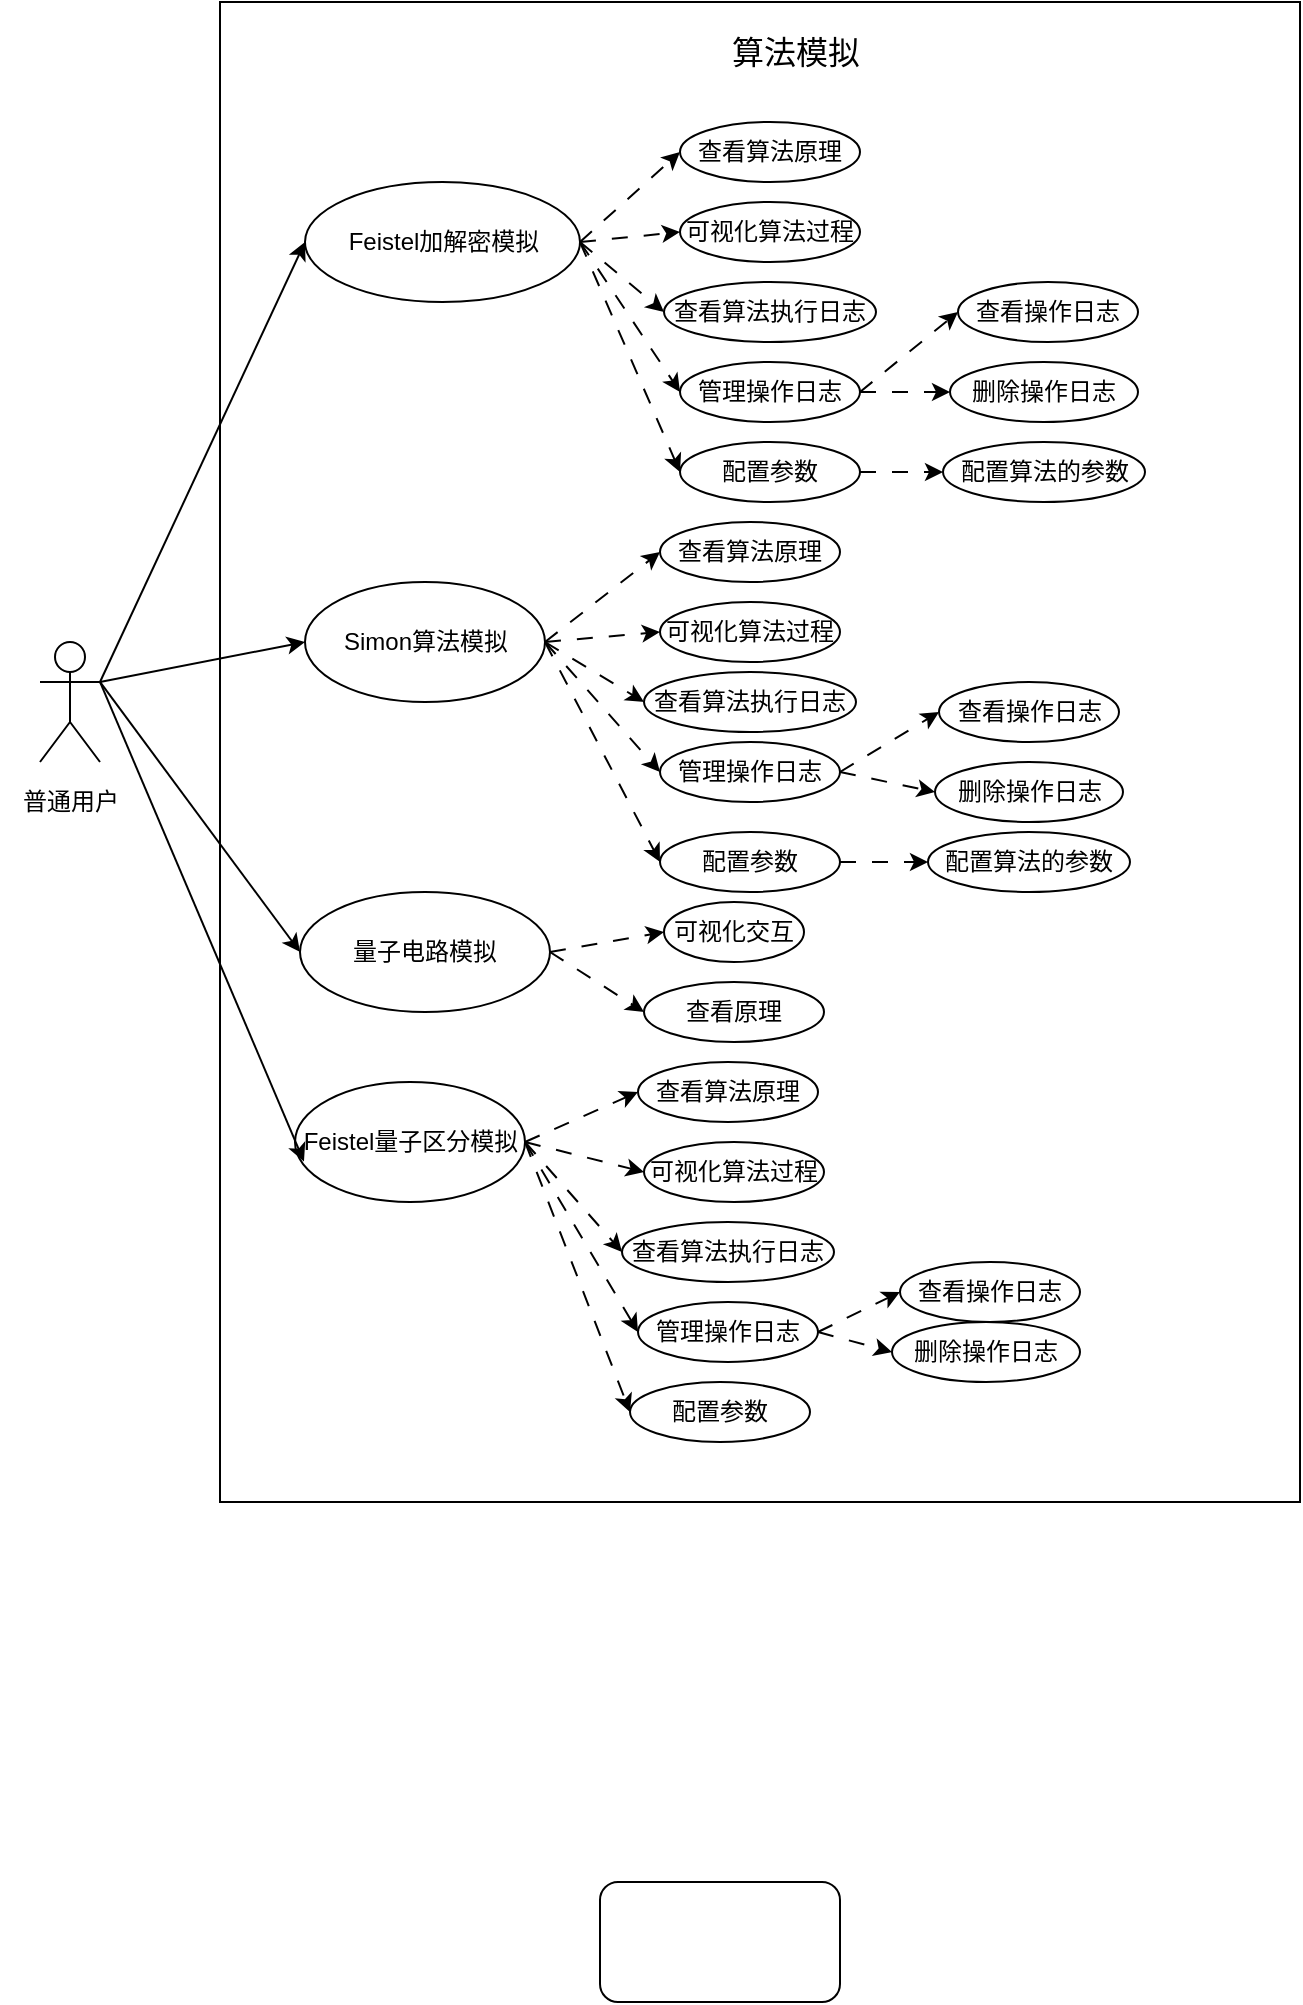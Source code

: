<mxfile version="27.0.3">
  <diagram name="第 1 页" id="GrUcSBV1LmxB_Zs4OytL">
    <mxGraphModel dx="1042" dy="570" grid="1" gridSize="10" guides="1" tooltips="1" connect="1" arrows="1" fold="1" page="1" pageScale="1" pageWidth="827" pageHeight="1169" math="0" shadow="0">
      <root>
        <mxCell id="0" />
        <mxCell id="1" parent="0" />
        <mxCell id="OocoSpa-wpcWeA7U1L3y-1" value="普通用户" style="text;html=1;align=center;verticalAlign=middle;resizable=0;points=[];autosize=1;strokeColor=none;fillColor=none;" vertex="1" parent="1">
          <mxGeometry x="50" y="385" width="70" height="30" as="geometry" />
        </mxCell>
        <mxCell id="OocoSpa-wpcWeA7U1L3y-2" value="" style="rounded=0;whiteSpace=wrap;html=1;" vertex="1" parent="1">
          <mxGeometry x="160" width="540" height="750" as="geometry" />
        </mxCell>
        <mxCell id="OocoSpa-wpcWeA7U1L3y-3" style="rounded=0;orthogonalLoop=1;jettySize=auto;html=1;exitX=1;exitY=0.333;exitDx=0;exitDy=0;exitPerimeter=0;entryX=0;entryY=0.5;entryDx=0;entryDy=0;" edge="1" parent="1" source="OocoSpa-wpcWeA7U1L3y-7" target="OocoSpa-wpcWeA7U1L3y-9">
          <mxGeometry relative="1" as="geometry" />
        </mxCell>
        <mxCell id="OocoSpa-wpcWeA7U1L3y-4" style="rounded=0;orthogonalLoop=1;jettySize=auto;html=1;exitX=1;exitY=0.333;exitDx=0;exitDy=0;exitPerimeter=0;entryX=0;entryY=0.5;entryDx=0;entryDy=0;" edge="1" parent="1" source="OocoSpa-wpcWeA7U1L3y-7" target="OocoSpa-wpcWeA7U1L3y-12">
          <mxGeometry relative="1" as="geometry" />
        </mxCell>
        <mxCell id="OocoSpa-wpcWeA7U1L3y-5" style="rounded=0;orthogonalLoop=1;jettySize=auto;html=1;exitX=1;exitY=0.333;exitDx=0;exitDy=0;exitPerimeter=0;entryX=0;entryY=0.5;entryDx=0;entryDy=0;" edge="1" parent="1" source="OocoSpa-wpcWeA7U1L3y-7" target="OocoSpa-wpcWeA7U1L3y-15">
          <mxGeometry relative="1" as="geometry" />
        </mxCell>
        <mxCell id="OocoSpa-wpcWeA7U1L3y-7" value="Actor" style="shape=umlActor;verticalLabelPosition=bottom;verticalAlign=top;html=1;outlineConnect=0;fontColor=none;noLabel=1;" vertex="1" parent="1">
          <mxGeometry x="70" y="320" width="30" height="60" as="geometry" />
        </mxCell>
        <mxCell id="OocoSpa-wpcWeA7U1L3y-49" style="rounded=0;orthogonalLoop=1;jettySize=auto;html=1;exitX=1;exitY=0.5;exitDx=0;exitDy=0;entryX=0;entryY=0.5;entryDx=0;entryDy=0;dashed=1;dashPattern=8 8;" edge="1" parent="1" source="OocoSpa-wpcWeA7U1L3y-9" target="OocoSpa-wpcWeA7U1L3y-26">
          <mxGeometry relative="1" as="geometry" />
        </mxCell>
        <mxCell id="OocoSpa-wpcWeA7U1L3y-50" style="rounded=0;orthogonalLoop=1;jettySize=auto;html=1;exitX=1;exitY=0.5;exitDx=0;exitDy=0;entryX=0;entryY=0.5;entryDx=0;entryDy=0;dashed=1;dashPattern=8 8;" edge="1" parent="1" source="OocoSpa-wpcWeA7U1L3y-9" target="OocoSpa-wpcWeA7U1L3y-27">
          <mxGeometry relative="1" as="geometry" />
        </mxCell>
        <mxCell id="OocoSpa-wpcWeA7U1L3y-51" style="rounded=0;orthogonalLoop=1;jettySize=auto;html=1;exitX=1;exitY=0.5;exitDx=0;exitDy=0;entryX=0;entryY=0.5;entryDx=0;entryDy=0;dashed=1;dashPattern=8 8;" edge="1" parent="1" source="OocoSpa-wpcWeA7U1L3y-9" target="OocoSpa-wpcWeA7U1L3y-22">
          <mxGeometry relative="1" as="geometry" />
        </mxCell>
        <mxCell id="OocoSpa-wpcWeA7U1L3y-52" style="rounded=0;orthogonalLoop=1;jettySize=auto;html=1;exitX=1;exitY=0.5;exitDx=0;exitDy=0;entryX=0;entryY=0.5;entryDx=0;entryDy=0;dashed=1;dashPattern=8 8;" edge="1" parent="1" source="OocoSpa-wpcWeA7U1L3y-9" target="OocoSpa-wpcWeA7U1L3y-30">
          <mxGeometry relative="1" as="geometry" />
        </mxCell>
        <mxCell id="OocoSpa-wpcWeA7U1L3y-53" style="rounded=0;orthogonalLoop=1;jettySize=auto;html=1;exitX=1;exitY=0.5;exitDx=0;exitDy=0;entryX=0;entryY=0.5;entryDx=0;entryDy=0;dashed=1;dashPattern=8 8;" edge="1" parent="1" source="OocoSpa-wpcWeA7U1L3y-9" target="OocoSpa-wpcWeA7U1L3y-25">
          <mxGeometry relative="1" as="geometry" />
        </mxCell>
        <mxCell id="OocoSpa-wpcWeA7U1L3y-9" value="Feistel加解密模拟" style="ellipse;whiteSpace=wrap;html=1;" vertex="1" parent="1">
          <mxGeometry x="202.5" y="90" width="137.5" height="60" as="geometry" />
        </mxCell>
        <mxCell id="OocoSpa-wpcWeA7U1L3y-66" style="rounded=0;orthogonalLoop=1;jettySize=auto;html=1;exitX=1;exitY=0.5;exitDx=0;exitDy=0;entryX=0;entryY=0.5;entryDx=0;entryDy=0;dashed=1;dashPattern=8 8;" edge="1" parent="1" source="OocoSpa-wpcWeA7U1L3y-12" target="OocoSpa-wpcWeA7U1L3y-58">
          <mxGeometry relative="1" as="geometry" />
        </mxCell>
        <mxCell id="OocoSpa-wpcWeA7U1L3y-67" style="rounded=0;orthogonalLoop=1;jettySize=auto;html=1;exitX=1;exitY=0.5;exitDx=0;exitDy=0;entryX=0;entryY=0.5;entryDx=0;entryDy=0;dashed=1;dashPattern=8 8;" edge="1" parent="1" source="OocoSpa-wpcWeA7U1L3y-12" target="OocoSpa-wpcWeA7U1L3y-59">
          <mxGeometry relative="1" as="geometry" />
        </mxCell>
        <mxCell id="OocoSpa-wpcWeA7U1L3y-68" style="rounded=0;orthogonalLoop=1;jettySize=auto;html=1;exitX=1;exitY=0.5;exitDx=0;exitDy=0;entryX=0;entryY=0.5;entryDx=0;entryDy=0;dashed=1;dashPattern=8 8;" edge="1" parent="1" source="OocoSpa-wpcWeA7U1L3y-12" target="OocoSpa-wpcWeA7U1L3y-60">
          <mxGeometry relative="1" as="geometry" />
        </mxCell>
        <mxCell id="OocoSpa-wpcWeA7U1L3y-69" style="rounded=0;orthogonalLoop=1;jettySize=auto;html=1;exitX=1;exitY=0.5;exitDx=0;exitDy=0;entryX=0;entryY=0.5;entryDx=0;entryDy=0;dashed=1;dashPattern=8 8;" edge="1" parent="1" source="OocoSpa-wpcWeA7U1L3y-12" target="OocoSpa-wpcWeA7U1L3y-61">
          <mxGeometry relative="1" as="geometry" />
        </mxCell>
        <mxCell id="OocoSpa-wpcWeA7U1L3y-70" style="rounded=0;orthogonalLoop=1;jettySize=auto;html=1;exitX=1;exitY=0.5;exitDx=0;exitDy=0;entryX=0;entryY=0.5;entryDx=0;entryDy=0;dashed=1;dashPattern=8 8;" edge="1" parent="1" source="OocoSpa-wpcWeA7U1L3y-12" target="OocoSpa-wpcWeA7U1L3y-62">
          <mxGeometry relative="1" as="geometry" />
        </mxCell>
        <mxCell id="OocoSpa-wpcWeA7U1L3y-12" value="Simon算法模拟" style="ellipse;whiteSpace=wrap;html=1;" vertex="1" parent="1">
          <mxGeometry x="202.5" y="290" width="120" height="60" as="geometry" />
        </mxCell>
        <mxCell id="OocoSpa-wpcWeA7U1L3y-74" style="rounded=0;orthogonalLoop=1;jettySize=auto;html=1;exitX=1;exitY=0.5;exitDx=0;exitDy=0;entryX=0;entryY=0.5;entryDx=0;entryDy=0;dashed=1;dashPattern=8 8;" edge="1" parent="1" source="OocoSpa-wpcWeA7U1L3y-15" target="OocoSpa-wpcWeA7U1L3y-32">
          <mxGeometry relative="1" as="geometry" />
        </mxCell>
        <mxCell id="OocoSpa-wpcWeA7U1L3y-75" style="rounded=0;orthogonalLoop=1;jettySize=auto;html=1;exitX=1;exitY=0.5;exitDx=0;exitDy=0;entryX=0;entryY=0.5;entryDx=0;entryDy=0;dashed=1;dashPattern=8 8;" edge="1" parent="1" source="OocoSpa-wpcWeA7U1L3y-15" target="OocoSpa-wpcWeA7U1L3y-37">
          <mxGeometry relative="1" as="geometry" />
        </mxCell>
        <mxCell id="OocoSpa-wpcWeA7U1L3y-15" value="量子电路模拟" style="ellipse;whiteSpace=wrap;html=1;" vertex="1" parent="1">
          <mxGeometry x="200" y="445" width="125" height="60" as="geometry" />
        </mxCell>
        <mxCell id="OocoSpa-wpcWeA7U1L3y-118" style="rounded=0;orthogonalLoop=1;jettySize=auto;html=1;exitX=1;exitY=0.5;exitDx=0;exitDy=0;entryX=0;entryY=0.5;entryDx=0;entryDy=0;dashed=1;dashPattern=8 8;" edge="1" parent="1" source="OocoSpa-wpcWeA7U1L3y-18" target="OocoSpa-wpcWeA7U1L3y-112">
          <mxGeometry relative="1" as="geometry" />
        </mxCell>
        <mxCell id="OocoSpa-wpcWeA7U1L3y-119" style="rounded=0;orthogonalLoop=1;jettySize=auto;html=1;exitX=1;exitY=0.5;exitDx=0;exitDy=0;entryX=0;entryY=0.5;entryDx=0;entryDy=0;dashed=1;dashPattern=8 8;" edge="1" parent="1" source="OocoSpa-wpcWeA7U1L3y-18" target="OocoSpa-wpcWeA7U1L3y-113">
          <mxGeometry relative="1" as="geometry" />
        </mxCell>
        <mxCell id="OocoSpa-wpcWeA7U1L3y-120" style="rounded=0;orthogonalLoop=1;jettySize=auto;html=1;exitX=1;exitY=0.5;exitDx=0;exitDy=0;entryX=0;entryY=0.5;entryDx=0;entryDy=0;dashed=1;dashPattern=8 8;" edge="1" parent="1" source="OocoSpa-wpcWeA7U1L3y-18" target="OocoSpa-wpcWeA7U1L3y-114">
          <mxGeometry relative="1" as="geometry" />
        </mxCell>
        <mxCell id="OocoSpa-wpcWeA7U1L3y-121" style="rounded=0;orthogonalLoop=1;jettySize=auto;html=1;exitX=1;exitY=0.5;exitDx=0;exitDy=0;entryX=0;entryY=0.5;entryDx=0;entryDy=0;dashed=1;dashPattern=8 8;" edge="1" parent="1" source="OocoSpa-wpcWeA7U1L3y-18" target="OocoSpa-wpcWeA7U1L3y-115">
          <mxGeometry relative="1" as="geometry" />
        </mxCell>
        <mxCell id="OocoSpa-wpcWeA7U1L3y-122" style="rounded=0;orthogonalLoop=1;jettySize=auto;html=1;exitX=1;exitY=0.5;exitDx=0;exitDy=0;entryX=0;entryY=0.5;entryDx=0;entryDy=0;dashed=1;dashPattern=8 8;" edge="1" parent="1" source="OocoSpa-wpcWeA7U1L3y-18" target="OocoSpa-wpcWeA7U1L3y-116">
          <mxGeometry relative="1" as="geometry" />
        </mxCell>
        <mxCell id="OocoSpa-wpcWeA7U1L3y-18" value="Feistel量子区分模拟" style="ellipse;whiteSpace=wrap;html=1;" vertex="1" parent="1">
          <mxGeometry x="197.5" y="540" width="115" height="60" as="geometry" />
        </mxCell>
        <mxCell id="OocoSpa-wpcWeA7U1L3y-19" value="算法模拟" style="text;strokeColor=none;align=center;fillColor=none;html=1;verticalAlign=middle;whiteSpace=wrap;rounded=0;fontSize=16;" vertex="1" parent="1">
          <mxGeometry x="408" y="10" width="80" height="30" as="geometry" />
        </mxCell>
        <mxCell id="OocoSpa-wpcWeA7U1L3y-22" value="查看算法执行日志" style="ellipse;whiteSpace=wrap;html=1;" vertex="1" parent="1">
          <mxGeometry x="382" y="140" width="106" height="30" as="geometry" />
        </mxCell>
        <mxCell id="OocoSpa-wpcWeA7U1L3y-56" style="rounded=0;orthogonalLoop=1;jettySize=auto;html=1;exitX=1;exitY=0.5;exitDx=0;exitDy=0;entryX=0;entryY=0.5;entryDx=0;entryDy=0;dashed=1;dashPattern=8 8;" edge="1" parent="1" source="OocoSpa-wpcWeA7U1L3y-25" target="OocoSpa-wpcWeA7U1L3y-44">
          <mxGeometry relative="1" as="geometry" />
        </mxCell>
        <mxCell id="OocoSpa-wpcWeA7U1L3y-25" value="配置参数" style="ellipse;whiteSpace=wrap;html=1;" vertex="1" parent="1">
          <mxGeometry x="390" y="220" width="90" height="30" as="geometry" />
        </mxCell>
        <mxCell id="OocoSpa-wpcWeA7U1L3y-26" value="查看算法原理" style="ellipse;whiteSpace=wrap;html=1;" vertex="1" parent="1">
          <mxGeometry x="390" y="60" width="90" height="30" as="geometry" />
        </mxCell>
        <mxCell id="OocoSpa-wpcWeA7U1L3y-27" value="可视化算法过程" style="ellipse;whiteSpace=wrap;html=1;" vertex="1" parent="1">
          <mxGeometry x="390" y="100" width="90" height="30" as="geometry" />
        </mxCell>
        <mxCell id="OocoSpa-wpcWeA7U1L3y-54" style="rounded=0;orthogonalLoop=1;jettySize=auto;html=1;exitX=1;exitY=0.5;exitDx=0;exitDy=0;entryX=0;entryY=0.5;entryDx=0;entryDy=0;dashed=1;dashPattern=8 8;" edge="1" parent="1" source="OocoSpa-wpcWeA7U1L3y-30" target="OocoSpa-wpcWeA7U1L3y-43">
          <mxGeometry relative="1" as="geometry" />
        </mxCell>
        <mxCell id="OocoSpa-wpcWeA7U1L3y-57" style="rounded=0;orthogonalLoop=1;jettySize=auto;html=1;exitX=1;exitY=0.5;exitDx=0;exitDy=0;entryX=0;entryY=0.5;entryDx=0;entryDy=0;dashed=1;dashPattern=8 8;" edge="1" parent="1" source="OocoSpa-wpcWeA7U1L3y-30" target="OocoSpa-wpcWeA7U1L3y-42">
          <mxGeometry relative="1" as="geometry" />
        </mxCell>
        <mxCell id="OocoSpa-wpcWeA7U1L3y-30" value="管理操作日志" style="ellipse;whiteSpace=wrap;html=1;" vertex="1" parent="1">
          <mxGeometry x="390" y="180" width="90" height="30" as="geometry" />
        </mxCell>
        <mxCell id="OocoSpa-wpcWeA7U1L3y-32" value="可视化交互" style="ellipse;whiteSpace=wrap;html=1;" vertex="1" parent="1">
          <mxGeometry x="382" y="450" width="70" height="30" as="geometry" />
        </mxCell>
        <mxCell id="OocoSpa-wpcWeA7U1L3y-37" value="查看原理" style="ellipse;whiteSpace=wrap;html=1;" vertex="1" parent="1">
          <mxGeometry x="372" y="490" width="90" height="30" as="geometry" />
        </mxCell>
        <mxCell id="OocoSpa-wpcWeA7U1L3y-41" style="rounded=0;orthogonalLoop=1;jettySize=auto;html=1;exitX=1;exitY=0.333;exitDx=0;exitDy=0;exitPerimeter=0;entryX=0.039;entryY=0.663;entryDx=0;entryDy=0;entryPerimeter=0;" edge="1" parent="1" source="OocoSpa-wpcWeA7U1L3y-7" target="OocoSpa-wpcWeA7U1L3y-18">
          <mxGeometry relative="1" as="geometry" />
        </mxCell>
        <mxCell id="OocoSpa-wpcWeA7U1L3y-42" value="删除操作日志" style="ellipse;whiteSpace=wrap;html=1;" vertex="1" parent="1">
          <mxGeometry x="525" y="180" width="94" height="30" as="geometry" />
        </mxCell>
        <mxCell id="OocoSpa-wpcWeA7U1L3y-43" value="查看操作日志" style="ellipse;whiteSpace=wrap;html=1;" vertex="1" parent="1">
          <mxGeometry x="529" y="140" width="90" height="30" as="geometry" />
        </mxCell>
        <mxCell id="OocoSpa-wpcWeA7U1L3y-44" value="配置算法的参数" style="ellipse;whiteSpace=wrap;html=1;" vertex="1" parent="1">
          <mxGeometry x="521.5" y="220" width="101" height="30" as="geometry" />
        </mxCell>
        <mxCell id="OocoSpa-wpcWeA7U1L3y-58" value="查看算法原理" style="ellipse;whiteSpace=wrap;html=1;" vertex="1" parent="1">
          <mxGeometry x="380" y="260" width="90" height="30" as="geometry" />
        </mxCell>
        <mxCell id="OocoSpa-wpcWeA7U1L3y-59" value="可视化算法过程" style="ellipse;whiteSpace=wrap;html=1;" vertex="1" parent="1">
          <mxGeometry x="380" y="300" width="90" height="30" as="geometry" />
        </mxCell>
        <mxCell id="OocoSpa-wpcWeA7U1L3y-60" value="查看算法执行日志" style="ellipse;whiteSpace=wrap;html=1;" vertex="1" parent="1">
          <mxGeometry x="372" y="335" width="106" height="30" as="geometry" />
        </mxCell>
        <mxCell id="OocoSpa-wpcWeA7U1L3y-71" style="rounded=0;orthogonalLoop=1;jettySize=auto;html=1;exitX=1;exitY=0.5;exitDx=0;exitDy=0;entryX=0;entryY=0.5;entryDx=0;entryDy=0;dashed=1;dashPattern=8 8;" edge="1" parent="1" source="OocoSpa-wpcWeA7U1L3y-61" target="OocoSpa-wpcWeA7U1L3y-63">
          <mxGeometry relative="1" as="geometry" />
        </mxCell>
        <mxCell id="OocoSpa-wpcWeA7U1L3y-72" style="rounded=0;orthogonalLoop=1;jettySize=auto;html=1;exitX=1;exitY=0.5;exitDx=0;exitDy=0;entryX=0;entryY=0.5;entryDx=0;entryDy=0;dashed=1;dashPattern=8 8;" edge="1" parent="1" source="OocoSpa-wpcWeA7U1L3y-61" target="OocoSpa-wpcWeA7U1L3y-64">
          <mxGeometry relative="1" as="geometry" />
        </mxCell>
        <mxCell id="OocoSpa-wpcWeA7U1L3y-61" value="管理操作日志" style="ellipse;whiteSpace=wrap;html=1;" vertex="1" parent="1">
          <mxGeometry x="380" y="370" width="90" height="30" as="geometry" />
        </mxCell>
        <mxCell id="OocoSpa-wpcWeA7U1L3y-73" style="rounded=0;orthogonalLoop=1;jettySize=auto;html=1;exitX=1;exitY=0.5;exitDx=0;exitDy=0;entryX=0;entryY=0.5;entryDx=0;entryDy=0;dashed=1;dashPattern=8 8;" edge="1" parent="1" source="OocoSpa-wpcWeA7U1L3y-62" target="OocoSpa-wpcWeA7U1L3y-65">
          <mxGeometry relative="1" as="geometry" />
        </mxCell>
        <mxCell id="OocoSpa-wpcWeA7U1L3y-62" value="配置参数" style="ellipse;whiteSpace=wrap;html=1;" vertex="1" parent="1">
          <mxGeometry x="380" y="415" width="90" height="30" as="geometry" />
        </mxCell>
        <mxCell id="OocoSpa-wpcWeA7U1L3y-63" value="查看操作日志" style="ellipse;whiteSpace=wrap;html=1;" vertex="1" parent="1">
          <mxGeometry x="519.5" y="340" width="90" height="30" as="geometry" />
        </mxCell>
        <mxCell id="OocoSpa-wpcWeA7U1L3y-64" value="删除操作日志" style="ellipse;whiteSpace=wrap;html=1;" vertex="1" parent="1">
          <mxGeometry x="517.5" y="380" width="94" height="30" as="geometry" />
        </mxCell>
        <mxCell id="OocoSpa-wpcWeA7U1L3y-65" value="配置算法的参数" style="ellipse;whiteSpace=wrap;html=1;" vertex="1" parent="1">
          <mxGeometry x="514" y="415" width="101" height="30" as="geometry" />
        </mxCell>
        <mxCell id="OocoSpa-wpcWeA7U1L3y-88" value="&lt;span style=&quot;color: rgba(0, 0, 0, 0); font-family: monospace; font-size: 0px; text-align: start; text-wrap-mode: nowrap;&quot;&gt;%3CmxGraphModel%3E%3Croot%3E%3CmxCell%20id%3D%220%22%2F%3E%3CmxCell%20id%3D%221%22%20parent%3D%220%22%2F%3E%3CmxCell%20id%3D%222%22%20value%3D%22%E6%9F%A5%E7%9C%8B%E7%AE%97%E6%B3%95%E5%8E%9F%E7%90%86%22%20style%3D%22ellipse%3BwhiteSpace%3Dwrap%3Bhtml%3D1%3B%22%20vertex%3D%221%22%20parent%3D%221%22%3E%3CmxGeometry%20x%3D%22380%22%20y%3D%22260%22%20width%3D%2290%22%20height%3D%2230%22%20as%3D%22geometry%22%2F%3E%3C%2FmxCell%3E%3CmxCell%20id%3D%223%22%20value%3D%22%E5%8F%AF%E8%A7%86%E5%8C%96%E7%AE%97%E6%B3%95%E8%BF%87%E7%A8%8B%22%20style%3D%22ellipse%3BwhiteSpace%3Dwrap%3Bhtml%3D1%3B%22%20vertex%3D%221%22%20parent%3D%221%22%3E%3CmxGeometry%20x%3D%22380%22%20y%3D%22300%22%20width%3D%2290%22%20height%3D%2230%22%20as%3D%22geometry%22%2F%3E%3C%2FmxCell%3E%3CmxCell%20id%3D%224%22%20value%3D%22%E6%9F%A5%E7%9C%8B%E7%AE%97%E6%B3%95%E6%89%A7%E8%A1%8C%E6%97%A5%E5%BF%97%22%20style%3D%22ellipse%3BwhiteSpace%3Dwrap%3Bhtml%3D1%3B%22%20vertex%3D%221%22%20parent%3D%221%22%3E%3CmxGeometry%20x%3D%22372%22%20y%3D%22335%22%20width%3D%22106%22%20height%3D%2230%22%20as%3D%22geometry%22%2F%3E%3C%2FmxCell%3E%3CmxCell%20id%3D%225%22%20style%3D%22rounded%3D0%3BorthogonalLoop%3D1%3BjettySize%3Dauto%3Bhtml%3D1%3BexitX%3D1%3BexitY%3D0.5%3BexitDx%3D0%3BexitDy%3D0%3BentryX%3D0%3BentryY%3D0.5%3BentryDx%3D0%3BentryDy%3D0%3Bdashed%3D1%3BdashPattern%3D8%208%3B%22%20edge%3D%221%22%20source%3D%227%22%20target%3D%2210%22%20parent%3D%221%22%3E%3CmxGeometry%20relative%3D%221%22%20as%3D%22geometry%22%2F%3E%3C%2FmxCell%3E%3CmxCell%20id%3D%226%22%20style%3D%22rounded%3D0%3BorthogonalLoop%3D1%3BjettySize%3Dauto%3Bhtml%3D1%3BexitX%3D1%3BexitY%3D0.5%3BexitDx%3D0%3BexitDy%3D0%3BentryX%3D0%3BentryY%3D0.5%3BentryDx%3D0%3BentryDy%3D0%3Bdashed%3D1%3BdashPattern%3D8%208%3B%22%20edge%3D%221%22%20source%3D%227%22%20target%3D%2211%22%20parent%3D%221%22%3E%3CmxGeometry%20relative%3D%221%22%20as%3D%22geometry%22%2F%3E%3C%2FmxCell%3E%3CmxCell%20id%3D%227%22%20value%3D%22%E7%AE%A1%E7%90%86%E6%93%8D%E4%BD%9C%E6%97%A5%E5%BF%97%22%20style%3D%22ellipse%3BwhiteSpace%3Dwrap%3Bhtml%3D1%3B%22%20vertex%3D%221%22%20parent%3D%221%22%3E%3CmxGeometry%20x%3D%22380%22%20y%3D%22370%22%20width%3D%2290%22%20height%3D%2230%22%20as%3D%22geometry%22%2F%3E%3C%2FmxCell%3E%3CmxCell%20id%3D%228%22%20style%3D%22rounded%3D0%3BorthogonalLoop%3D1%3BjettySize%3Dauto%3Bhtml%3D1%3BexitX%3D1%3BexitY%3D0.5%3BexitDx%3D0%3BexitDy%3D0%3BentryX%3D0%3BentryY%3D0.5%3BentryDx%3D0%3BentryDy%3D0%3Bdashed%3D1%3BdashPattern%3D8%208%3B%22%20edge%3D%221%22%20source%3D%229%22%20target%3D%2212%22%20parent%3D%221%22%3E%3CmxGeometry%20relative%3D%221%22%20as%3D%22geometry%22%2F%3E%3C%2FmxCell%3E%3CmxCell%20id%3D%229%22%20value%3D%22%E9%85%8D%E7%BD%AE%E5%8F%82%E6%95%B0%22%20style%3D%22ellipse%3BwhiteSpace%3Dwrap%3Bhtml%3D1%3B%22%20vertex%3D%221%22%20parent%3D%221%22%3E%3CmxGeometry%20x%3D%22380%22%20y%3D%22415%22%20width%3D%2290%22%20height%3D%2230%22%20as%3D%22geometry%22%2F%3E%3C%2FmxCell%3E%3CmxCell%20id%3D%2210%22%20value%3D%22%E6%9F%A5%E7%9C%8B%E6%93%8D%E4%BD%9C%E6%97%A5%E5%BF%97%22%20style%3D%22ellipse%3BwhiteSpace%3Dwrap%3Bhtml%3D1%3B%22%20vertex%3D%221%22%20parent%3D%221%22%3E%3CmxGeometry%20x%3D%22519.5%22%20y%3D%22340%22%20width%3D%2290%22%20height%3D%2230%22%20as%3D%22geometry%22%2F%3E%3C%2FmxCell%3E%3CmxCell%20id%3D%2211%22%20value%3D%22%E5%88%A0%E9%99%A4%E6%93%8D%E4%BD%9C%E6%97%A5%E5%BF%97%22%20style%3D%22ellipse%3BwhiteSpace%3Dwrap%3Bhtml%3D1%3B%22%20vertex%3D%221%22%20parent%3D%221%22%3E%3CmxGeometry%20x%3D%22517.5%22%20y%3D%22380%22%20width%3D%2294%22%20height%3D%2230%22%20as%3D%22geometry%22%2F%3E%3C%2FmxCell%3E%3CmxCell%20id%3D%2212%22%20value%3D%22%E9%85%8D%E7%BD%AE%E7%AE%97%E6%B3%95%E7%9A%84%E5%8F%82%E6%95%B0%22%20style%3D%22ellipse%3BwhiteSpace%3Dwrap%3Bhtml%3D1%3B%22%20vertex%3D%221%22%20parent%3D%221%22%3E%3CmxGeometry%20x%3D%22514%22%20y%3D%22415%22%20width%3D%22101%22%20height%3D%2230%22%20as%3D%22geometry%22%2F%3E%3C%2FmxCell%3E%3C%2Froot%3E%3C%2FmxGraphModel%3E&lt;/span&gt;" style="rounded=1;whiteSpace=wrap;html=1;" vertex="1" parent="1">
          <mxGeometry x="350" y="940" width="120" height="60" as="geometry" />
        </mxCell>
        <mxCell id="OocoSpa-wpcWeA7U1L3y-112" value="查看算法原理" style="ellipse;whiteSpace=wrap;html=1;" vertex="1" parent="1">
          <mxGeometry x="369" y="530" width="90" height="30" as="geometry" />
        </mxCell>
        <mxCell id="OocoSpa-wpcWeA7U1L3y-113" value="可视化算法过程" style="ellipse;whiteSpace=wrap;html=1;" vertex="1" parent="1">
          <mxGeometry x="372" y="570" width="90" height="30" as="geometry" />
        </mxCell>
        <mxCell id="OocoSpa-wpcWeA7U1L3y-114" value="查看算法执行日志" style="ellipse;whiteSpace=wrap;html=1;" vertex="1" parent="1">
          <mxGeometry x="361" y="610" width="106" height="30" as="geometry" />
        </mxCell>
        <mxCell id="OocoSpa-wpcWeA7U1L3y-125" style="rounded=0;orthogonalLoop=1;jettySize=auto;html=1;exitX=1;exitY=0.5;exitDx=0;exitDy=0;entryX=0;entryY=0.5;entryDx=0;entryDy=0;dashed=1;dashPattern=8 8;" edge="1" parent="1" source="OocoSpa-wpcWeA7U1L3y-115" target="OocoSpa-wpcWeA7U1L3y-123">
          <mxGeometry relative="1" as="geometry" />
        </mxCell>
        <mxCell id="OocoSpa-wpcWeA7U1L3y-126" style="rounded=0;orthogonalLoop=1;jettySize=auto;html=1;exitX=1;exitY=0.5;exitDx=0;exitDy=0;entryX=0;entryY=0.5;entryDx=0;entryDy=0;dashed=1;dashPattern=8 8;" edge="1" parent="1" source="OocoSpa-wpcWeA7U1L3y-115" target="OocoSpa-wpcWeA7U1L3y-124">
          <mxGeometry relative="1" as="geometry" />
        </mxCell>
        <mxCell id="OocoSpa-wpcWeA7U1L3y-115" value="管理操作日志" style="ellipse;whiteSpace=wrap;html=1;" vertex="1" parent="1">
          <mxGeometry x="369" y="650" width="90" height="30" as="geometry" />
        </mxCell>
        <mxCell id="OocoSpa-wpcWeA7U1L3y-116" value="配置参数" style="ellipse;whiteSpace=wrap;html=1;" vertex="1" parent="1">
          <mxGeometry x="365" y="690" width="90" height="30" as="geometry" />
        </mxCell>
        <mxCell id="OocoSpa-wpcWeA7U1L3y-123" value="查看操作日志" style="ellipse;whiteSpace=wrap;html=1;" vertex="1" parent="1">
          <mxGeometry x="500" y="630" width="90" height="30" as="geometry" />
        </mxCell>
        <mxCell id="OocoSpa-wpcWeA7U1L3y-124" value="删除操作日志" style="ellipse;whiteSpace=wrap;html=1;" vertex="1" parent="1">
          <mxGeometry x="496" y="660" width="94" height="30" as="geometry" />
        </mxCell>
      </root>
    </mxGraphModel>
  </diagram>
</mxfile>
